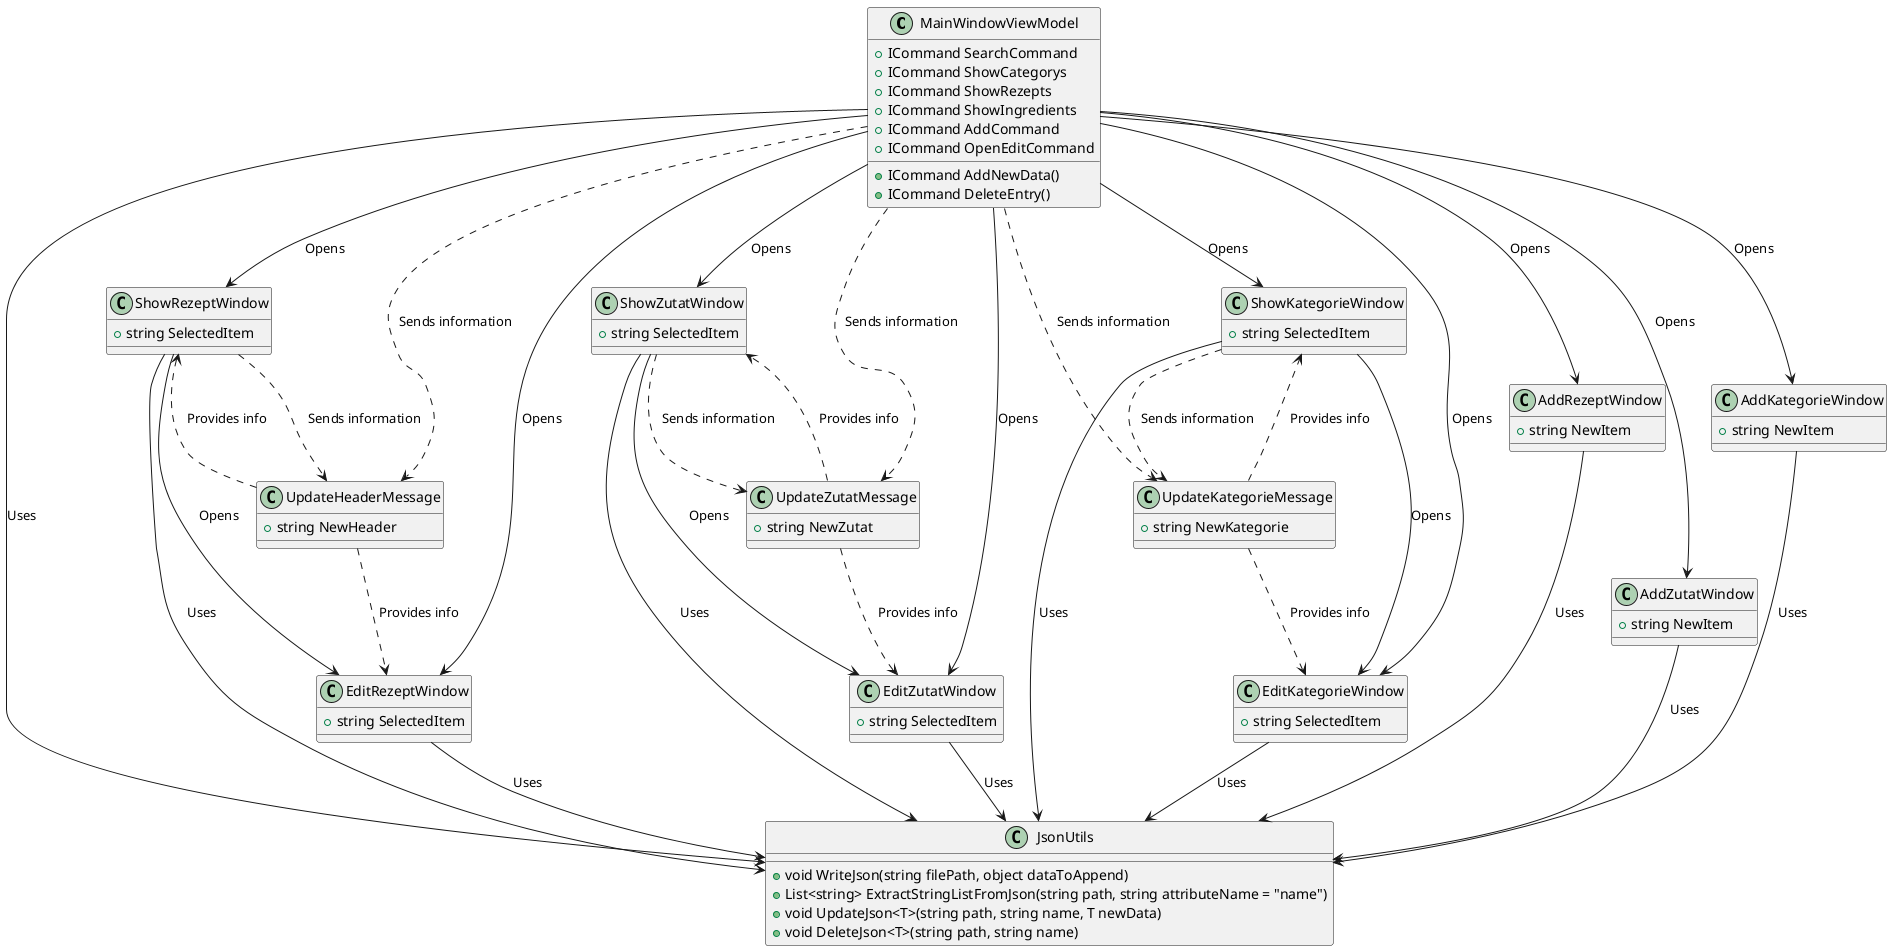 @startuml

!define RECTANGLE class
!define NOTE note

' Define classes and messages
RECTANGLE MainWindowViewModel {
    + ICommand SearchCommand
    + ICommand ShowCategorys
    + ICommand ShowRezepts
    + ICommand ShowIngredients
    + ICommand AddCommand
    + ICommand OpenEditCommand
    + ICommand AddNewData()
    + ICommand DeleteEntry()
}

RECTANGLE ShowRezeptWindow {
    + string SelectedItem
}

RECTANGLE ShowZutatWindow {
    + string SelectedItem
}

RECTANGLE ShowKategorieWindow {
    + string SelectedItem
}

RECTANGLE EditRezeptWindow {
    + string SelectedItem
}

RECTANGLE EditZutatWindow {
    + string SelectedItem
}

RECTANGLE EditKategorieWindow {
    + string SelectedItem
}

RECTANGLE AddRezeptWindow {
    + string NewItem
}

RECTANGLE AddZutatWindow {
    + string NewItem
}

RECTANGLE AddKategorieWindow {
    + string NewItem
}

RECTANGLE JsonUtils {
    + void WriteJson(string filePath, object dataToAppend)
    + List<string> ExtractStringListFromJson(string path, string attributeName = "name")
    + void UpdateJson<T>(string path, string name, T newData)
    + void DeleteJson<T>(string path, string name)
}

' Define messages
RECTANGLE UpdateHeaderMessage {
    + string NewHeader
}

RECTANGLE UpdateZutatMessage {
    + string NewZutat
}

RECTANGLE UpdateKategorieMessage {
    + string NewKategorie
}

' Define relationships
MainWindowViewModel --> JsonUtils : Uses
ShowRezeptWindow --> JsonUtils : Uses
ShowZutatWindow --> JsonUtils : Uses
ShowKategorieWindow --> JsonUtils : Uses
EditRezeptWindow --> JsonUtils : Uses
EditZutatWindow --> JsonUtils : Uses
EditKategorieWindow --> JsonUtils : Uses
AddRezeptWindow --> JsonUtils : Uses
AddZutatWindow --> JsonUtils : Uses
AddKategorieWindow --> JsonUtils : Uses

' Messages and interactions
MainWindowViewModel -[dashed]-> UpdateHeaderMessage : Sends information
UpdateHeaderMessage -[dashed]-> ShowRezeptWindow : Provides info
UpdateHeaderMessage -[dashed]-> EditRezeptWindow : Provides info

MainWindowViewModel -[dashed]-> UpdateZutatMessage : Sends information
UpdateZutatMessage -[dashed]-> ShowZutatWindow : Provides info
UpdateZutatMessage -[dashed]-> EditZutatWindow : Provides info

MainWindowViewModel -[dashed]-> UpdateKategorieMessage : Sends information
UpdateKategorieMessage -[dashed]-> ShowKategorieWindow : Provides info
UpdateKategorieMessage -[dashed]-> EditKategorieWindow : Provides info

ShowRezeptWindow -[dashed]-> UpdateHeaderMessage : Sends information
ShowZutatWindow -[dashed]-> UpdateZutatMessage : Sends information
ShowKategorieWindow -[dashed]-> UpdateKategorieMessage : Sends information

' Window opening interactions
MainWindowViewModel --> ShowRezeptWindow : Opens
MainWindowViewModel --> ShowZutatWindow : Opens
MainWindowViewModel --> ShowKategorieWindow : Opens

MainWindowViewModel --> EditRezeptWindow : Opens
MainWindowViewModel --> EditZutatWindow : Opens
MainWindowViewModel --> EditKategorieWindow : Opens

MainWindowViewModel --> AddKategorieWindow : Opens
MainWindowViewModel --> AddZutatWindow : Opens
MainWindowViewModel --> AddRezeptWindow : Opens


' Show to Edit window interactions
ShowRezeptWindow --> EditRezeptWindow : Opens
ShowZutatWindow --> EditZutatWindow : Opens
ShowKategorieWindow --> EditKategorieWindow : Opens

@enduml
